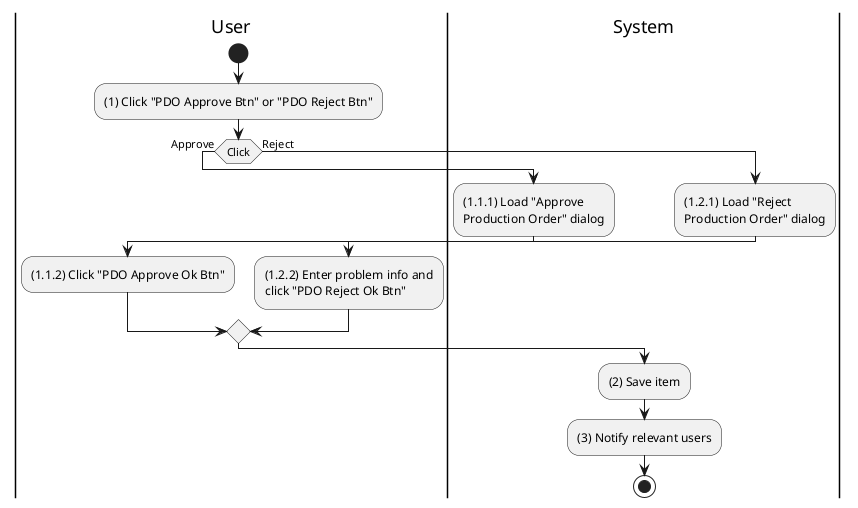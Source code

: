 @startuml production-order-approve
|u|User
|s|System

|u|
start
:(1) Click "PDO Approve Btn" or "PDO Reject Btn";
if (Click) then (Approve)
    |s|
    :(1.1.1) Load "Approve\nProduction Order" dialog;
    |u|
    :(1.1.2) Click "PDO Approve Ok Btn";
else (Reject)
    |s|
    :(1.2.1) Load "Reject\nProduction Order" dialog;
    |u|
    :(1.2.2) Enter problem info and\nclick "PDO Reject Ok Btn";
endif
|s|
:(2) Save item;
:(3) Notify relevant users;
stop
@enduml